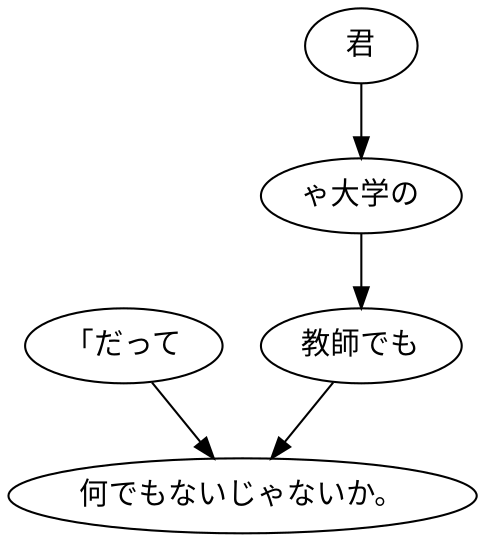 digraph graph2631 {
	node0 [label="「だって"];
	node1 [label="君"];
	node2 [label="ゃ大学の"];
	node3 [label="教師でも"];
	node4 [label="何でもないじゃないか。"];
	node0 -> node4;
	node1 -> node2;
	node2 -> node3;
	node3 -> node4;
}
